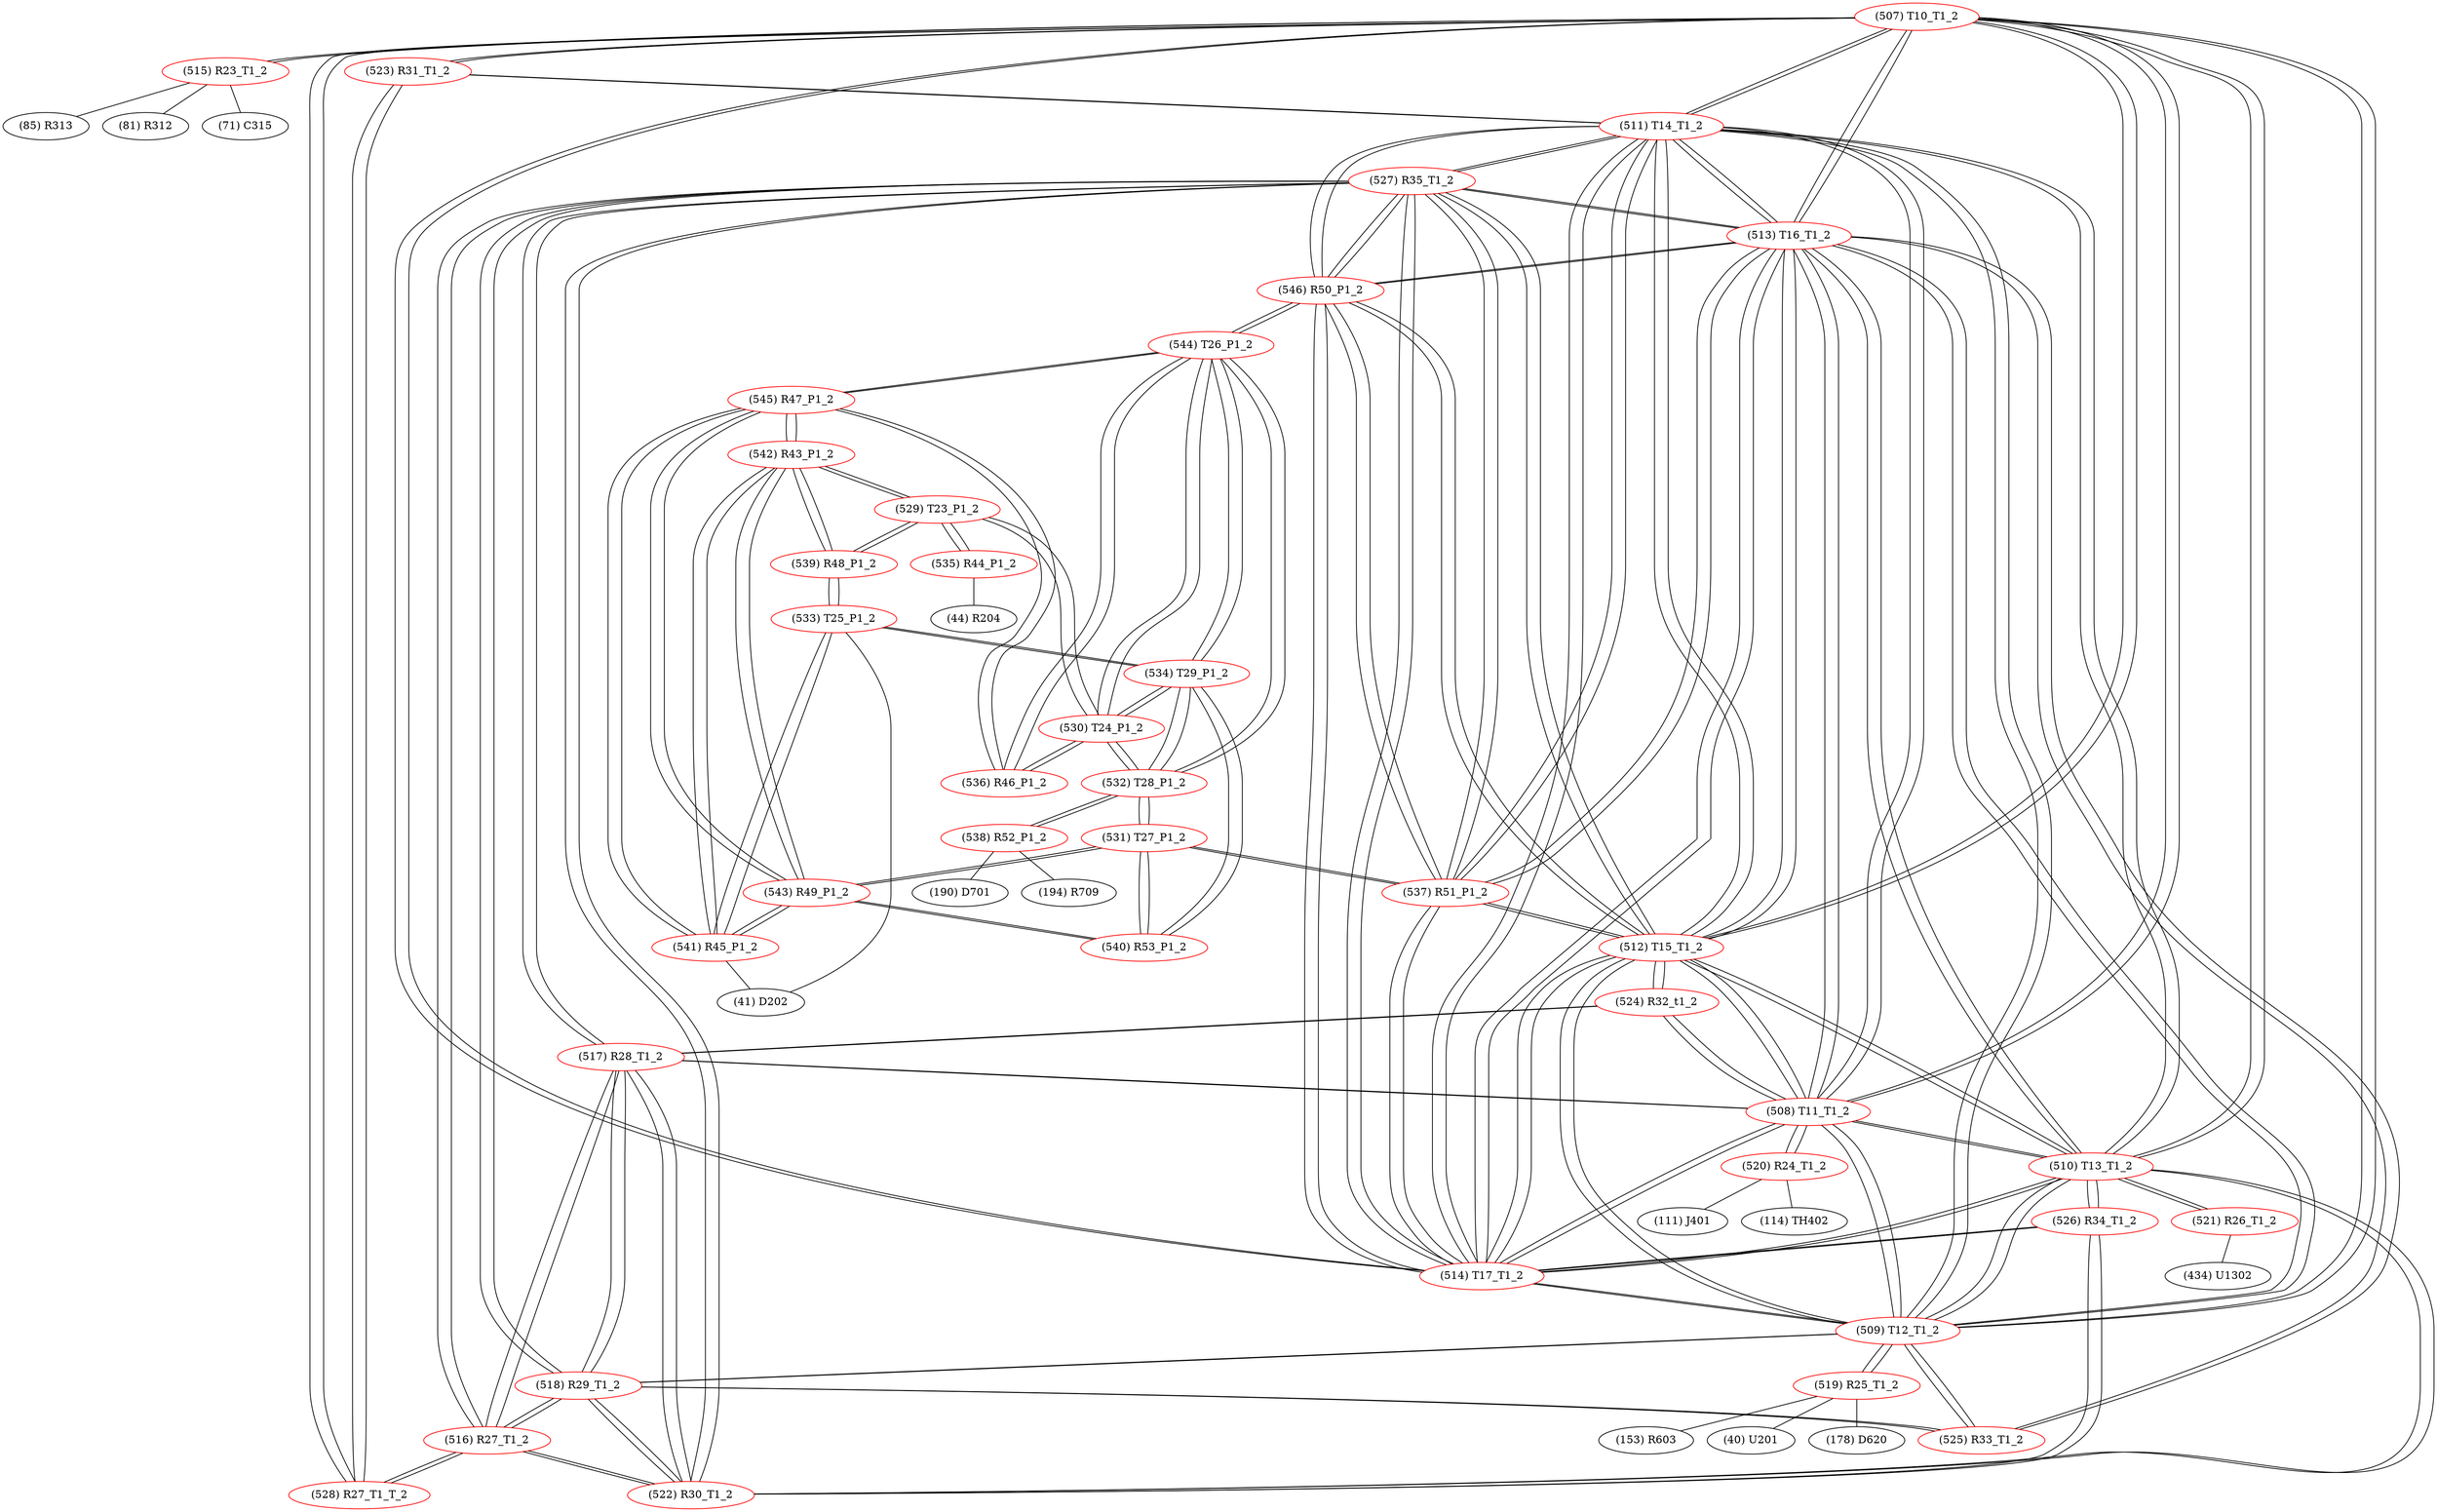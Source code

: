 graph {
	507 [label="(507) T10_T1_2" color=red]
	515 [label="(515) R23_T1_2"]
	523 [label="(523) R31_T1_2"]
	528 [label="(528) R27_T1_T_2"]
	513 [label="(513) T16_T1_2"]
	514 [label="(514) T17_T1_2"]
	512 [label="(512) T15_T1_2"]
	509 [label="(509) T12_T1_2"]
	511 [label="(511) T14_T1_2"]
	510 [label="(510) T13_T1_2"]
	508 [label="(508) T11_T1_2"]
	508 [label="(508) T11_T1_2" color=red]
	520 [label="(520) R24_T1_2"]
	517 [label="(517) R28_T1_2"]
	524 [label="(524) R32_t1_2"]
	507 [label="(507) T10_T1_2"]
	513 [label="(513) T16_T1_2"]
	514 [label="(514) T17_T1_2"]
	512 [label="(512) T15_T1_2"]
	509 [label="(509) T12_T1_2"]
	511 [label="(511) T14_T1_2"]
	510 [label="(510) T13_T1_2"]
	509 [label="(509) T12_T1_2" color=red]
	525 [label="(525) R33_T1_2"]
	518 [label="(518) R29_T1_2"]
	519 [label="(519) R25_T1_2"]
	507 [label="(507) T10_T1_2"]
	513 [label="(513) T16_T1_2"]
	514 [label="(514) T17_T1_2"]
	512 [label="(512) T15_T1_2"]
	511 [label="(511) T14_T1_2"]
	510 [label="(510) T13_T1_2"]
	508 [label="(508) T11_T1_2"]
	510 [label="(510) T13_T1_2" color=red]
	522 [label="(522) R30_T1_2"]
	526 [label="(526) R34_T1_2"]
	521 [label="(521) R26_T1_2"]
	507 [label="(507) T10_T1_2"]
	513 [label="(513) T16_T1_2"]
	514 [label="(514) T17_T1_2"]
	512 [label="(512) T15_T1_2"]
	509 [label="(509) T12_T1_2"]
	511 [label="(511) T14_T1_2"]
	508 [label="(508) T11_T1_2"]
	511 [label="(511) T14_T1_2" color=red]
	507 [label="(507) T10_T1_2"]
	513 [label="(513) T16_T1_2"]
	514 [label="(514) T17_T1_2"]
	512 [label="(512) T15_T1_2"]
	509 [label="(509) T12_T1_2"]
	510 [label="(510) T13_T1_2"]
	508 [label="(508) T11_T1_2"]
	523 [label="(523) R31_T1_2"]
	537 [label="(537) R51_P1_2"]
	546 [label="(546) R50_P1_2"]
	527 [label="(527) R35_T1_2"]
	512 [label="(512) T15_T1_2" color=red]
	524 [label="(524) R32_t1_2"]
	507 [label="(507) T10_T1_2"]
	513 [label="(513) T16_T1_2"]
	514 [label="(514) T17_T1_2"]
	509 [label="(509) T12_T1_2"]
	511 [label="(511) T14_T1_2"]
	510 [label="(510) T13_T1_2"]
	508 [label="(508) T11_T1_2"]
	537 [label="(537) R51_P1_2"]
	546 [label="(546) R50_P1_2"]
	527 [label="(527) R35_T1_2"]
	513 [label="(513) T16_T1_2" color=red]
	525 [label="(525) R33_T1_2"]
	507 [label="(507) T10_T1_2"]
	514 [label="(514) T17_T1_2"]
	512 [label="(512) T15_T1_2"]
	509 [label="(509) T12_T1_2"]
	511 [label="(511) T14_T1_2"]
	510 [label="(510) T13_T1_2"]
	508 [label="(508) T11_T1_2"]
	537 [label="(537) R51_P1_2"]
	546 [label="(546) R50_P1_2"]
	527 [label="(527) R35_T1_2"]
	514 [label="(514) T17_T1_2" color=red]
	526 [label="(526) R34_T1_2"]
	507 [label="(507) T10_T1_2"]
	513 [label="(513) T16_T1_2"]
	512 [label="(512) T15_T1_2"]
	509 [label="(509) T12_T1_2"]
	511 [label="(511) T14_T1_2"]
	510 [label="(510) T13_T1_2"]
	508 [label="(508) T11_T1_2"]
	537 [label="(537) R51_P1_2"]
	546 [label="(546) R50_P1_2"]
	527 [label="(527) R35_T1_2"]
	515 [label="(515) R23_T1_2" color=red]
	85 [label="(85) R313"]
	81 [label="(81) R312"]
	71 [label="(71) C315"]
	507 [label="(507) T10_T1_2"]
	516 [label="(516) R27_T1_2" color=red]
	522 [label="(522) R30_T1_2"]
	527 [label="(527) R35_T1_2"]
	518 [label="(518) R29_T1_2"]
	517 [label="(517) R28_T1_2"]
	528 [label="(528) R27_T1_T_2"]
	517 [label="(517) R28_T1_2" color=red]
	522 [label="(522) R30_T1_2"]
	527 [label="(527) R35_T1_2"]
	518 [label="(518) R29_T1_2"]
	516 [label="(516) R27_T1_2"]
	508 [label="(508) T11_T1_2"]
	524 [label="(524) R32_t1_2"]
	518 [label="(518) R29_T1_2" color=red]
	522 [label="(522) R30_T1_2"]
	527 [label="(527) R35_T1_2"]
	517 [label="(517) R28_T1_2"]
	516 [label="(516) R27_T1_2"]
	525 [label="(525) R33_T1_2"]
	509 [label="(509) T12_T1_2"]
	519 [label="(519) R25_T1_2" color=red]
	178 [label="(178) D620"]
	153 [label="(153) R603"]
	40 [label="(40) U201"]
	509 [label="(509) T12_T1_2"]
	520 [label="(520) R24_T1_2" color=red]
	111 [label="(111) J401"]
	114 [label="(114) TH402"]
	508 [label="(508) T11_T1_2"]
	521 [label="(521) R26_T1_2" color=red]
	434 [label="(434) U1302"]
	510 [label="(510) T13_T1_2"]
	522 [label="(522) R30_T1_2" color=red]
	527 [label="(527) R35_T1_2"]
	518 [label="(518) R29_T1_2"]
	517 [label="(517) R28_T1_2"]
	516 [label="(516) R27_T1_2"]
	526 [label="(526) R34_T1_2"]
	510 [label="(510) T13_T1_2"]
	523 [label="(523) R31_T1_2" color=red]
	507 [label="(507) T10_T1_2"]
	528 [label="(528) R27_T1_T_2"]
	511 [label="(511) T14_T1_2"]
	524 [label="(524) R32_t1_2" color=red]
	512 [label="(512) T15_T1_2"]
	508 [label="(508) T11_T1_2"]
	517 [label="(517) R28_T1_2"]
	525 [label="(525) R33_T1_2" color=red]
	513 [label="(513) T16_T1_2"]
	518 [label="(518) R29_T1_2"]
	509 [label="(509) T12_T1_2"]
	526 [label="(526) R34_T1_2" color=red]
	514 [label="(514) T17_T1_2"]
	522 [label="(522) R30_T1_2"]
	510 [label="(510) T13_T1_2"]
	527 [label="(527) R35_T1_2" color=red]
	522 [label="(522) R30_T1_2"]
	518 [label="(518) R29_T1_2"]
	517 [label="(517) R28_T1_2"]
	516 [label="(516) R27_T1_2"]
	537 [label="(537) R51_P1_2"]
	546 [label="(546) R50_P1_2"]
	514 [label="(514) T17_T1_2"]
	513 [label="(513) T16_T1_2"]
	512 [label="(512) T15_T1_2"]
	511 [label="(511) T14_T1_2"]
	528 [label="(528) R27_T1_T_2" color=red]
	507 [label="(507) T10_T1_2"]
	523 [label="(523) R31_T1_2"]
	516 [label="(516) R27_T1_2"]
	529 [label="(529) T23_P1_2" color=red]
	539 [label="(539) R48_P1_2"]
	542 [label="(542) R43_P1_2"]
	530 [label="(530) T24_P1_2"]
	535 [label="(535) R44_P1_2"]
	530 [label="(530) T24_P1_2" color=red]
	544 [label="(544) T26_P1_2"]
	534 [label="(534) T29_P1_2"]
	532 [label="(532) T28_P1_2"]
	536 [label="(536) R46_P1_2"]
	529 [label="(529) T23_P1_2"]
	531 [label="(531) T27_P1_2" color=red]
	537 [label="(537) R51_P1_2"]
	532 [label="(532) T28_P1_2"]
	540 [label="(540) R53_P1_2"]
	543 [label="(543) R49_P1_2"]
	532 [label="(532) T28_P1_2" color=red]
	544 [label="(544) T26_P1_2"]
	530 [label="(530) T24_P1_2"]
	534 [label="(534) T29_P1_2"]
	538 [label="(538) R52_P1_2"]
	531 [label="(531) T27_P1_2"]
	533 [label="(533) T25_P1_2" color=red]
	534 [label="(534) T29_P1_2"]
	539 [label="(539) R48_P1_2"]
	541 [label="(541) R45_P1_2"]
	41 [label="(41) D202"]
	534 [label="(534) T29_P1_2" color=red]
	544 [label="(544) T26_P1_2"]
	530 [label="(530) T24_P1_2"]
	532 [label="(532) T28_P1_2"]
	533 [label="(533) T25_P1_2"]
	540 [label="(540) R53_P1_2"]
	535 [label="(535) R44_P1_2" color=red]
	44 [label="(44) R204"]
	529 [label="(529) T23_P1_2"]
	536 [label="(536) R46_P1_2" color=red]
	544 [label="(544) T26_P1_2"]
	545 [label="(545) R47_P1_2"]
	530 [label="(530) T24_P1_2"]
	537 [label="(537) R51_P1_2" color=red]
	531 [label="(531) T27_P1_2"]
	546 [label="(546) R50_P1_2"]
	514 [label="(514) T17_T1_2"]
	527 [label="(527) R35_T1_2"]
	513 [label="(513) T16_T1_2"]
	512 [label="(512) T15_T1_2"]
	511 [label="(511) T14_T1_2"]
	538 [label="(538) R52_P1_2" color=red]
	194 [label="(194) R709"]
	190 [label="(190) D701"]
	532 [label="(532) T28_P1_2"]
	539 [label="(539) R48_P1_2" color=red]
	533 [label="(533) T25_P1_2"]
	529 [label="(529) T23_P1_2"]
	542 [label="(542) R43_P1_2"]
	540 [label="(540) R53_P1_2" color=red]
	534 [label="(534) T29_P1_2"]
	531 [label="(531) T27_P1_2"]
	543 [label="(543) R49_P1_2"]
	541 [label="(541) R45_P1_2" color=red]
	545 [label="(545) R47_P1_2"]
	542 [label="(542) R43_P1_2"]
	543 [label="(543) R49_P1_2"]
	533 [label="(533) T25_P1_2"]
	41 [label="(41) D202"]
	542 [label="(542) R43_P1_2" color=red]
	539 [label="(539) R48_P1_2"]
	529 [label="(529) T23_P1_2"]
	545 [label="(545) R47_P1_2"]
	541 [label="(541) R45_P1_2"]
	543 [label="(543) R49_P1_2"]
	543 [label="(543) R49_P1_2" color=red]
	545 [label="(545) R47_P1_2"]
	541 [label="(541) R45_P1_2"]
	542 [label="(542) R43_P1_2"]
	531 [label="(531) T27_P1_2"]
	540 [label="(540) R53_P1_2"]
	544 [label="(544) T26_P1_2" color=red]
	546 [label="(546) R50_P1_2"]
	530 [label="(530) T24_P1_2"]
	534 [label="(534) T29_P1_2"]
	532 [label="(532) T28_P1_2"]
	536 [label="(536) R46_P1_2"]
	545 [label="(545) R47_P1_2"]
	545 [label="(545) R47_P1_2" color=red]
	541 [label="(541) R45_P1_2"]
	542 [label="(542) R43_P1_2"]
	543 [label="(543) R49_P1_2"]
	544 [label="(544) T26_P1_2"]
	536 [label="(536) R46_P1_2"]
	546 [label="(546) R50_P1_2" color=red]
	544 [label="(544) T26_P1_2"]
	537 [label="(537) R51_P1_2"]
	514 [label="(514) T17_T1_2"]
	527 [label="(527) R35_T1_2"]
	513 [label="(513) T16_T1_2"]
	512 [label="(512) T15_T1_2"]
	511 [label="(511) T14_T1_2"]
	507 -- 515
	507 -- 523
	507 -- 528
	507 -- 513
	507 -- 514
	507 -- 512
	507 -- 509
	507 -- 511
	507 -- 510
	507 -- 508
	508 -- 520
	508 -- 517
	508 -- 524
	508 -- 507
	508 -- 513
	508 -- 514
	508 -- 512
	508 -- 509
	508 -- 511
	508 -- 510
	509 -- 525
	509 -- 518
	509 -- 519
	509 -- 507
	509 -- 513
	509 -- 514
	509 -- 512
	509 -- 511
	509 -- 510
	509 -- 508
	510 -- 522
	510 -- 526
	510 -- 521
	510 -- 507
	510 -- 513
	510 -- 514
	510 -- 512
	510 -- 509
	510 -- 511
	510 -- 508
	511 -- 507
	511 -- 513
	511 -- 514
	511 -- 512
	511 -- 509
	511 -- 510
	511 -- 508
	511 -- 523
	511 -- 537
	511 -- 546
	511 -- 527
	512 -- 524
	512 -- 507
	512 -- 513
	512 -- 514
	512 -- 509
	512 -- 511
	512 -- 510
	512 -- 508
	512 -- 537
	512 -- 546
	512 -- 527
	513 -- 525
	513 -- 507
	513 -- 514
	513 -- 512
	513 -- 509
	513 -- 511
	513 -- 510
	513 -- 508
	513 -- 537
	513 -- 546
	513 -- 527
	514 -- 526
	514 -- 507
	514 -- 513
	514 -- 512
	514 -- 509
	514 -- 511
	514 -- 510
	514 -- 508
	514 -- 537
	514 -- 546
	514 -- 527
	515 -- 85
	515 -- 81
	515 -- 71
	515 -- 507
	516 -- 522
	516 -- 527
	516 -- 518
	516 -- 517
	516 -- 528
	517 -- 522
	517 -- 527
	517 -- 518
	517 -- 516
	517 -- 508
	517 -- 524
	518 -- 522
	518 -- 527
	518 -- 517
	518 -- 516
	518 -- 525
	518 -- 509
	519 -- 178
	519 -- 153
	519 -- 40
	519 -- 509
	520 -- 111
	520 -- 114
	520 -- 508
	521 -- 434
	521 -- 510
	522 -- 527
	522 -- 518
	522 -- 517
	522 -- 516
	522 -- 526
	522 -- 510
	523 -- 507
	523 -- 528
	523 -- 511
	524 -- 512
	524 -- 508
	524 -- 517
	525 -- 513
	525 -- 518
	525 -- 509
	526 -- 514
	526 -- 522
	526 -- 510
	527 -- 522
	527 -- 518
	527 -- 517
	527 -- 516
	527 -- 537
	527 -- 546
	527 -- 514
	527 -- 513
	527 -- 512
	527 -- 511
	528 -- 507
	528 -- 523
	528 -- 516
	529 -- 539
	529 -- 542
	529 -- 530
	529 -- 535
	530 -- 544
	530 -- 534
	530 -- 532
	530 -- 536
	530 -- 529
	531 -- 537
	531 -- 532
	531 -- 540
	531 -- 543
	532 -- 544
	532 -- 530
	532 -- 534
	532 -- 538
	532 -- 531
	533 -- 534
	533 -- 539
	533 -- 541
	533 -- 41
	534 -- 544
	534 -- 530
	534 -- 532
	534 -- 533
	534 -- 540
	535 -- 44
	535 -- 529
	536 -- 544
	536 -- 545
	536 -- 530
	537 -- 531
	537 -- 546
	537 -- 514
	537 -- 527
	537 -- 513
	537 -- 512
	537 -- 511
	538 -- 194
	538 -- 190
	538 -- 532
	539 -- 533
	539 -- 529
	539 -- 542
	540 -- 534
	540 -- 531
	540 -- 543
	541 -- 545
	541 -- 542
	541 -- 543
	541 -- 533
	541 -- 41
	542 -- 539
	542 -- 529
	542 -- 545
	542 -- 541
	542 -- 543
	543 -- 545
	543 -- 541
	543 -- 542
	543 -- 531
	543 -- 540
	544 -- 546
	544 -- 530
	544 -- 534
	544 -- 532
	544 -- 536
	544 -- 545
	545 -- 541
	545 -- 542
	545 -- 543
	545 -- 544
	545 -- 536
	546 -- 544
	546 -- 537
	546 -- 514
	546 -- 527
	546 -- 513
	546 -- 512
	546 -- 511
}